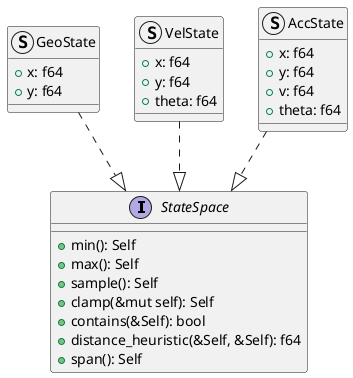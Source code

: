 @startuml overview

' Traits
interface StateSpace {
    +min(): Self
    +max(): Self
    +sample(): Self
    +clamp(&mut self): Self
    +contains(&Self): bool
    +distance_heuristic(&Self, &Self): f64
    +span(): Self
}

' States
struct GeoState {
    +x: f64
    +y: f64
}
GeoState ..|> StateSpace

struct VelState {
    +x: f64
    +y: f64
    +theta: f64
}
VelState ..|> StateSpace

struct AccState {
    +x: f64
    +y: f64
    +v: f64
    +theta: f64
}
AccState ..|> StateSpace

@enduml